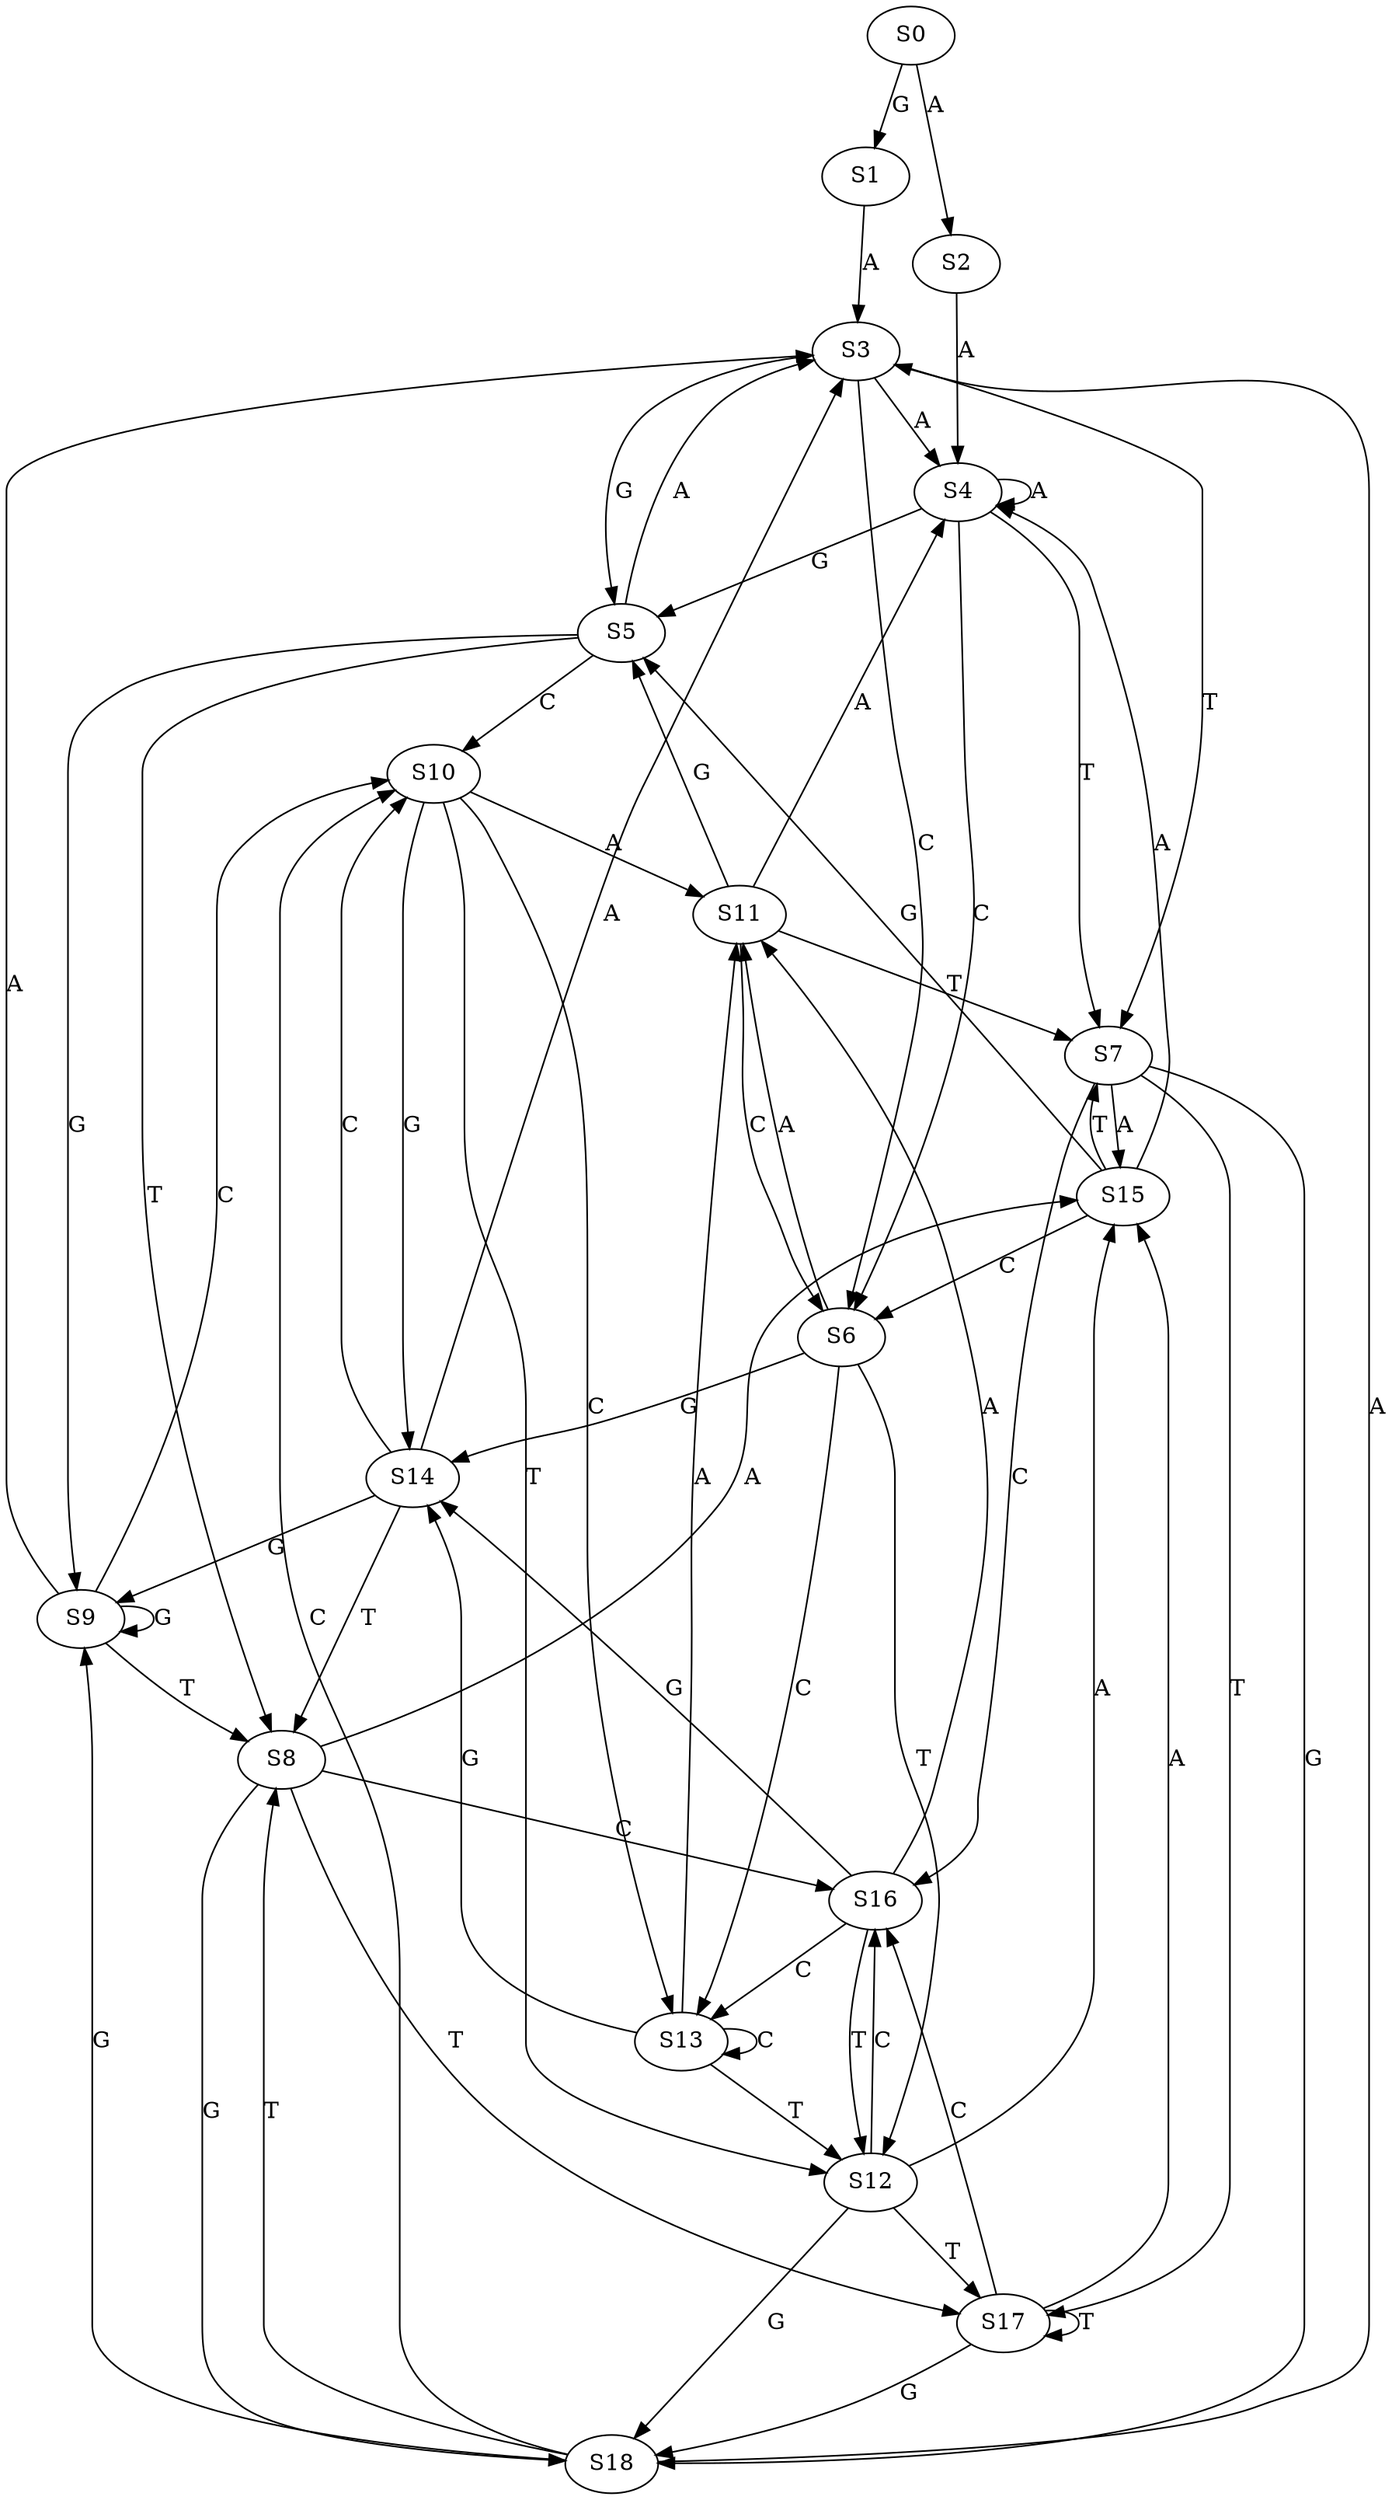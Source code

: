 strict digraph  {
	S0 -> S1 [ label = G ];
	S0 -> S2 [ label = A ];
	S1 -> S3 [ label = A ];
	S2 -> S4 [ label = A ];
	S3 -> S5 [ label = G ];
	S3 -> S4 [ label = A ];
	S3 -> S6 [ label = C ];
	S3 -> S7 [ label = T ];
	S4 -> S7 [ label = T ];
	S4 -> S6 [ label = C ];
	S4 -> S5 [ label = G ];
	S4 -> S4 [ label = A ];
	S5 -> S8 [ label = T ];
	S5 -> S9 [ label = G ];
	S5 -> S3 [ label = A ];
	S5 -> S10 [ label = C ];
	S6 -> S11 [ label = A ];
	S6 -> S12 [ label = T ];
	S6 -> S13 [ label = C ];
	S6 -> S14 [ label = G ];
	S7 -> S15 [ label = A ];
	S7 -> S16 [ label = C ];
	S7 -> S17 [ label = T ];
	S7 -> S18 [ label = G ];
	S8 -> S15 [ label = A ];
	S8 -> S16 [ label = C ];
	S8 -> S18 [ label = G ];
	S8 -> S17 [ label = T ];
	S9 -> S3 [ label = A ];
	S9 -> S8 [ label = T ];
	S9 -> S9 [ label = G ];
	S9 -> S10 [ label = C ];
	S10 -> S13 [ label = C ];
	S10 -> S12 [ label = T ];
	S10 -> S14 [ label = G ];
	S10 -> S11 [ label = A ];
	S11 -> S5 [ label = G ];
	S11 -> S7 [ label = T ];
	S11 -> S6 [ label = C ];
	S11 -> S4 [ label = A ];
	S12 -> S18 [ label = G ];
	S12 -> S16 [ label = C ];
	S12 -> S15 [ label = A ];
	S12 -> S17 [ label = T ];
	S13 -> S14 [ label = G ];
	S13 -> S13 [ label = C ];
	S13 -> S11 [ label = A ];
	S13 -> S12 [ label = T ];
	S14 -> S9 [ label = G ];
	S14 -> S8 [ label = T ];
	S14 -> S3 [ label = A ];
	S14 -> S10 [ label = C ];
	S15 -> S5 [ label = G ];
	S15 -> S7 [ label = T ];
	S15 -> S4 [ label = A ];
	S15 -> S6 [ label = C ];
	S16 -> S12 [ label = T ];
	S16 -> S14 [ label = G ];
	S16 -> S13 [ label = C ];
	S16 -> S11 [ label = A ];
	S17 -> S16 [ label = C ];
	S17 -> S18 [ label = G ];
	S17 -> S17 [ label = T ];
	S17 -> S15 [ label = A ];
	S18 -> S3 [ label = A ];
	S18 -> S8 [ label = T ];
	S18 -> S10 [ label = C ];
	S18 -> S9 [ label = G ];
}
